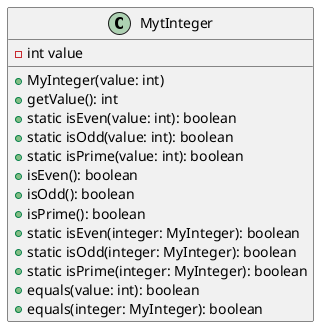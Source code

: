 @startuml MyInterger
class MytInteger {
    -int value
    +MyInteger(value: int)
    +getValue(): int
    +static isEven(value: int): boolean
    +static isOdd(value: int): boolean
    +static isPrime(value: int): boolean
    +isEven(): boolean
    +isOdd(): boolean
    +isPrime(): boolean
    +static isEven(integer: MyInteger): boolean
    +static isOdd(integer: MyInteger): boolean
    +static isPrime(integer: MyInteger): boolean
    +equals(value: int): boolean
    +equals(integer: MyInteger): boolean
}
@enduml